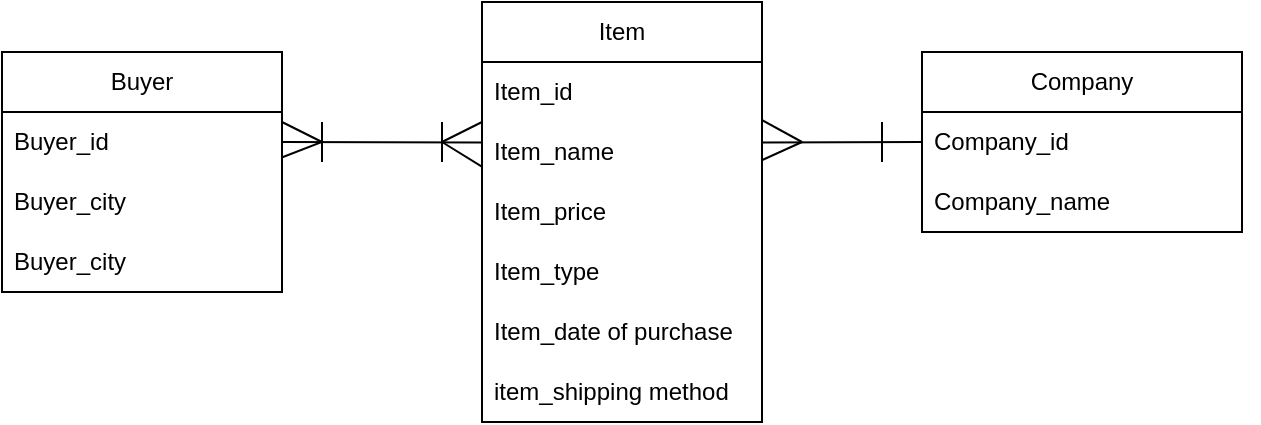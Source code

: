 <mxfile version="21.8.1" type="github">
  <diagram name="第 1 页" id="7rvDS9rxaqtdZqfZze3H">
    <mxGraphModel dx="724" dy="368" grid="1" gridSize="10" guides="1" tooltips="1" connect="1" arrows="1" fold="1" page="1" pageScale="1" pageWidth="827" pageHeight="1169" math="0" shadow="0">
      <root>
        <mxCell id="0" />
        <mxCell id="1" parent="0" />
        <mxCell id="npZYrpcKLzJFmQYhok-F-1" value="Buyer" style="swimlane;fontStyle=0;childLayout=stackLayout;horizontal=1;startSize=30;horizontalStack=0;resizeParent=1;resizeParentMax=0;resizeLast=0;collapsible=1;marginBottom=0;whiteSpace=wrap;html=1;" parent="1" vertex="1">
          <mxGeometry x="90" y="305" width="140" height="120" as="geometry">
            <mxRectangle x="120" y="280" width="60" height="30" as="alternateBounds" />
          </mxGeometry>
        </mxCell>
        <mxCell id="npZYrpcKLzJFmQYhok-F-2" value="Buyer_id" style="text;strokeColor=none;fillColor=none;align=left;verticalAlign=middle;spacingLeft=4;spacingRight=4;overflow=hidden;points=[[0,0.5],[1,0.5]];portConstraint=eastwest;rotatable=0;whiteSpace=wrap;html=1;" parent="npZYrpcKLzJFmQYhok-F-1" vertex="1">
          <mxGeometry y="30" width="140" height="30" as="geometry" />
        </mxCell>
        <mxCell id="1_fjODNgLqufioQrMCSC-1" value="" style="endArrow=none;html=1;rounded=0;exitX=0.999;exitY=0.758;exitDx=0;exitDy=0;exitPerimeter=0;" edge="1" parent="npZYrpcKLzJFmQYhok-F-1" source="npZYrpcKLzJFmQYhok-F-2">
          <mxGeometry width="50" height="50" relative="1" as="geometry">
            <mxPoint x="160" y="90" as="sourcePoint" />
            <mxPoint x="140" y="35" as="targetPoint" />
            <Array as="points">
              <mxPoint x="160" y="45" />
            </Array>
          </mxGeometry>
        </mxCell>
        <mxCell id="npZYrpcKLzJFmQYhok-F-3" value="Buyer_city" style="text;strokeColor=none;fillColor=none;align=left;verticalAlign=middle;spacingLeft=4;spacingRight=4;overflow=hidden;points=[[0,0.5],[1,0.5]];portConstraint=eastwest;rotatable=0;whiteSpace=wrap;html=1;" parent="npZYrpcKLzJFmQYhok-F-1" vertex="1">
          <mxGeometry y="60" width="140" height="30" as="geometry" />
        </mxCell>
        <mxCell id="1_fjODNgLqufioQrMCSC-7" value="Buyer_city" style="text;strokeColor=none;fillColor=none;align=left;verticalAlign=middle;spacingLeft=4;spacingRight=4;overflow=hidden;points=[[0,0.5],[1,0.5]];portConstraint=eastwest;rotatable=0;whiteSpace=wrap;html=1;" vertex="1" parent="npZYrpcKLzJFmQYhok-F-1">
          <mxGeometry y="90" width="140" height="30" as="geometry" />
        </mxCell>
        <mxCell id="npZYrpcKLzJFmQYhok-F-7" value="Company" style="swimlane;fontStyle=0;childLayout=stackLayout;horizontal=1;startSize=30;horizontalStack=0;resizeParent=1;resizeParentMax=0;resizeLast=0;collapsible=1;marginBottom=0;whiteSpace=wrap;html=1;" parent="1" vertex="1">
          <mxGeometry x="550" y="305" width="160" height="90" as="geometry">
            <mxRectangle x="120" y="280" width="60" height="30" as="alternateBounds" />
          </mxGeometry>
        </mxCell>
        <mxCell id="npZYrpcKLzJFmQYhok-F-8" value="Company_id" style="text;strokeColor=none;fillColor=none;align=left;verticalAlign=middle;spacingLeft=4;spacingRight=4;overflow=hidden;points=[[0,0.5],[1,0.5]];portConstraint=eastwest;rotatable=0;whiteSpace=wrap;html=1;" parent="npZYrpcKLzJFmQYhok-F-7" vertex="1">
          <mxGeometry y="30" width="160" height="30" as="geometry" />
        </mxCell>
        <mxCell id="npZYrpcKLzJFmQYhok-F-36" style="edgeStyle=none;rounded=0;orthogonalLoop=1;jettySize=auto;html=1;exitX=1;exitY=0.5;exitDx=0;exitDy=0;" parent="npZYrpcKLzJFmQYhok-F-7" source="npZYrpcKLzJFmQYhok-F-8" target="npZYrpcKLzJFmQYhok-F-8" edge="1">
          <mxGeometry relative="1" as="geometry" />
        </mxCell>
        <mxCell id="1_fjODNgLqufioQrMCSC-10" value="Company_name" style="text;strokeColor=none;fillColor=none;align=left;verticalAlign=middle;spacingLeft=4;spacingRight=4;overflow=hidden;points=[[0,0.5],[1,0.5]];portConstraint=eastwest;rotatable=0;whiteSpace=wrap;html=1;" vertex="1" parent="npZYrpcKLzJFmQYhok-F-7">
          <mxGeometry y="60" width="160" height="30" as="geometry" />
        </mxCell>
        <mxCell id="npZYrpcKLzJFmQYhok-F-12" value="Item" style="swimlane;fontStyle=0;childLayout=stackLayout;horizontal=1;startSize=30;horizontalStack=0;resizeParent=1;resizeParentMax=0;resizeLast=0;collapsible=1;marginBottom=0;whiteSpace=wrap;html=1;" parent="1" vertex="1">
          <mxGeometry x="330" y="280" width="140" height="210" as="geometry">
            <mxRectangle x="120" y="280" width="60" height="30" as="alternateBounds" />
          </mxGeometry>
        </mxCell>
        <mxCell id="npZYrpcKLzJFmQYhok-F-13" value="Item_id" style="text;strokeColor=none;fillColor=none;align=left;verticalAlign=middle;spacingLeft=4;spacingRight=4;overflow=hidden;points=[[0,0.5],[1,0.5]];portConstraint=eastwest;rotatable=0;whiteSpace=wrap;html=1;" parent="npZYrpcKLzJFmQYhok-F-12" vertex="1">
          <mxGeometry y="30" width="140" height="30" as="geometry" />
        </mxCell>
        <mxCell id="npZYrpcKLzJFmQYhok-F-15" value="Item_name" style="text;strokeColor=none;fillColor=none;align=left;verticalAlign=middle;spacingLeft=4;spacingRight=4;overflow=hidden;points=[[0,0.5],[1,0.5]];portConstraint=eastwest;rotatable=0;whiteSpace=wrap;html=1;" parent="npZYrpcKLzJFmQYhok-F-12" vertex="1">
          <mxGeometry y="60" width="140" height="30" as="geometry" />
        </mxCell>
        <mxCell id="npZYrpcKLzJFmQYhok-F-16" value="Item_price" style="text;strokeColor=none;fillColor=none;align=left;verticalAlign=middle;spacingLeft=4;spacingRight=4;overflow=hidden;points=[[0,0.5],[1,0.5]];portConstraint=eastwest;rotatable=0;whiteSpace=wrap;html=1;" parent="npZYrpcKLzJFmQYhok-F-12" vertex="1">
          <mxGeometry y="90" width="140" height="30" as="geometry" />
        </mxCell>
        <mxCell id="1_fjODNgLqufioQrMCSC-8" value="Item_type" style="text;strokeColor=none;fillColor=none;align=left;verticalAlign=middle;spacingLeft=4;spacingRight=4;overflow=hidden;points=[[0,0.5],[1,0.5]];portConstraint=eastwest;rotatable=0;whiteSpace=wrap;html=1;" vertex="1" parent="npZYrpcKLzJFmQYhok-F-12">
          <mxGeometry y="120" width="140" height="30" as="geometry" />
        </mxCell>
        <mxCell id="npZYrpcKLzJFmQYhok-F-20" value="Item_date of purchase" style="text;strokeColor=none;fillColor=none;align=left;verticalAlign=middle;spacingLeft=4;spacingRight=4;overflow=hidden;points=[[0,0.5],[1,0.5]];portConstraint=eastwest;rotatable=0;whiteSpace=wrap;html=1;" parent="npZYrpcKLzJFmQYhok-F-12" vertex="1">
          <mxGeometry y="150" width="140" height="30" as="geometry" />
        </mxCell>
        <mxCell id="1_fjODNgLqufioQrMCSC-9" value="item_shipping method" style="text;strokeColor=none;fillColor=none;align=left;verticalAlign=middle;spacingLeft=4;spacingRight=4;overflow=hidden;points=[[0,0.5],[1,0.5]];portConstraint=eastwest;rotatable=0;whiteSpace=wrap;html=1;" vertex="1" parent="npZYrpcKLzJFmQYhok-F-12">
          <mxGeometry y="180" width="140" height="30" as="geometry" />
        </mxCell>
        <mxCell id="npZYrpcKLzJFmQYhok-F-17" style="edgeStyle=none;rounded=0;orthogonalLoop=1;jettySize=auto;html=1;exitX=0.5;exitY=0;exitDx=0;exitDy=0;" parent="1" source="npZYrpcKLzJFmQYhok-F-1" target="npZYrpcKLzJFmQYhok-F-1" edge="1">
          <mxGeometry relative="1" as="geometry" />
        </mxCell>
        <mxCell id="npZYrpcKLzJFmQYhok-F-24" value="" style="endArrow=none;html=1;rounded=0;exitX=1;exitY=0.5;exitDx=0;exitDy=0;entryX=-0.002;entryY=0.341;entryDx=0;entryDy=0;entryPerimeter=0;" parent="1" source="npZYrpcKLzJFmQYhok-F-2" target="npZYrpcKLzJFmQYhok-F-15" edge="1">
          <mxGeometry width="50" height="50" relative="1" as="geometry">
            <mxPoint x="280" y="390" as="sourcePoint" />
            <mxPoint x="330" y="340" as="targetPoint" />
          </mxGeometry>
        </mxCell>
        <mxCell id="npZYrpcKLzJFmQYhok-F-25" value="" style="endArrow=none;html=1;rounded=0;" parent="1" edge="1">
          <mxGeometry width="50" height="50" relative="1" as="geometry">
            <mxPoint x="310" y="350" as="sourcePoint" />
            <mxPoint x="330" y="340" as="targetPoint" />
          </mxGeometry>
        </mxCell>
        <mxCell id="npZYrpcKLzJFmQYhok-F-26" value="" style="endArrow=none;html=1;rounded=0;entryX=-0.002;entryY=0.741;entryDx=0;entryDy=0;entryPerimeter=0;" parent="1" target="npZYrpcKLzJFmQYhok-F-15" edge="1">
          <mxGeometry width="50" height="50" relative="1" as="geometry">
            <mxPoint x="310" y="350" as="sourcePoint" />
            <mxPoint x="330" y="340" as="targetPoint" />
          </mxGeometry>
        </mxCell>
        <mxCell id="npZYrpcKLzJFmQYhok-F-27" value="" style="endArrow=none;html=1;rounded=0;" parent="1" edge="1">
          <mxGeometry width="50" height="50" relative="1" as="geometry">
            <mxPoint x="310" y="360" as="sourcePoint" />
            <mxPoint x="310" y="340" as="targetPoint" />
          </mxGeometry>
        </mxCell>
        <mxCell id="npZYrpcKLzJFmQYhok-F-30" value="" style="endArrow=none;html=1;rounded=0;" parent="1" edge="1">
          <mxGeometry width="50" height="50" relative="1" as="geometry">
            <mxPoint x="250" y="340" as="sourcePoint" />
            <mxPoint x="250" y="360" as="targetPoint" />
          </mxGeometry>
        </mxCell>
        <mxCell id="npZYrpcKLzJFmQYhok-F-31" value="" style="endArrow=none;html=1;rounded=0;exitX=1;exitY=0.341;exitDx=0;exitDy=0;entryX=0;entryY=0.5;entryDx=0;entryDy=0;exitPerimeter=0;" parent="1" source="npZYrpcKLzJFmQYhok-F-15" target="npZYrpcKLzJFmQYhok-F-8" edge="1">
          <mxGeometry width="50" height="50" relative="1" as="geometry">
            <mxPoint x="370" y="360" as="sourcePoint" />
            <mxPoint x="420" y="310" as="targetPoint" />
          </mxGeometry>
        </mxCell>
        <mxCell id="npZYrpcKLzJFmQYhok-F-32" value="" style="endArrow=none;html=1;rounded=0;entryX=0.999;entryY=0.965;entryDx=0;entryDy=0;entryPerimeter=0;" parent="1" target="npZYrpcKLzJFmQYhok-F-13" edge="1">
          <mxGeometry width="50" height="50" relative="1" as="geometry">
            <mxPoint x="490" y="350" as="sourcePoint" />
            <mxPoint x="510" y="330" as="targetPoint" />
          </mxGeometry>
        </mxCell>
        <mxCell id="npZYrpcKLzJFmQYhok-F-33" value="" style="endArrow=none;html=1;rounded=0;entryX=0.999;entryY=0.637;entryDx=0;entryDy=0;entryPerimeter=0;" parent="1" target="npZYrpcKLzJFmQYhok-F-15" edge="1">
          <mxGeometry width="50" height="50" relative="1" as="geometry">
            <mxPoint x="490" y="350" as="sourcePoint" />
            <mxPoint x="480" y="349" as="targetPoint" />
          </mxGeometry>
        </mxCell>
        <mxCell id="npZYrpcKLzJFmQYhok-F-34" value="" style="endArrow=none;html=1;rounded=0;" parent="1" edge="1">
          <mxGeometry width="50" height="50" relative="1" as="geometry">
            <mxPoint x="530" y="360" as="sourcePoint" />
            <mxPoint x="530" y="340" as="targetPoint" />
          </mxGeometry>
        </mxCell>
      </root>
    </mxGraphModel>
  </diagram>
</mxfile>
